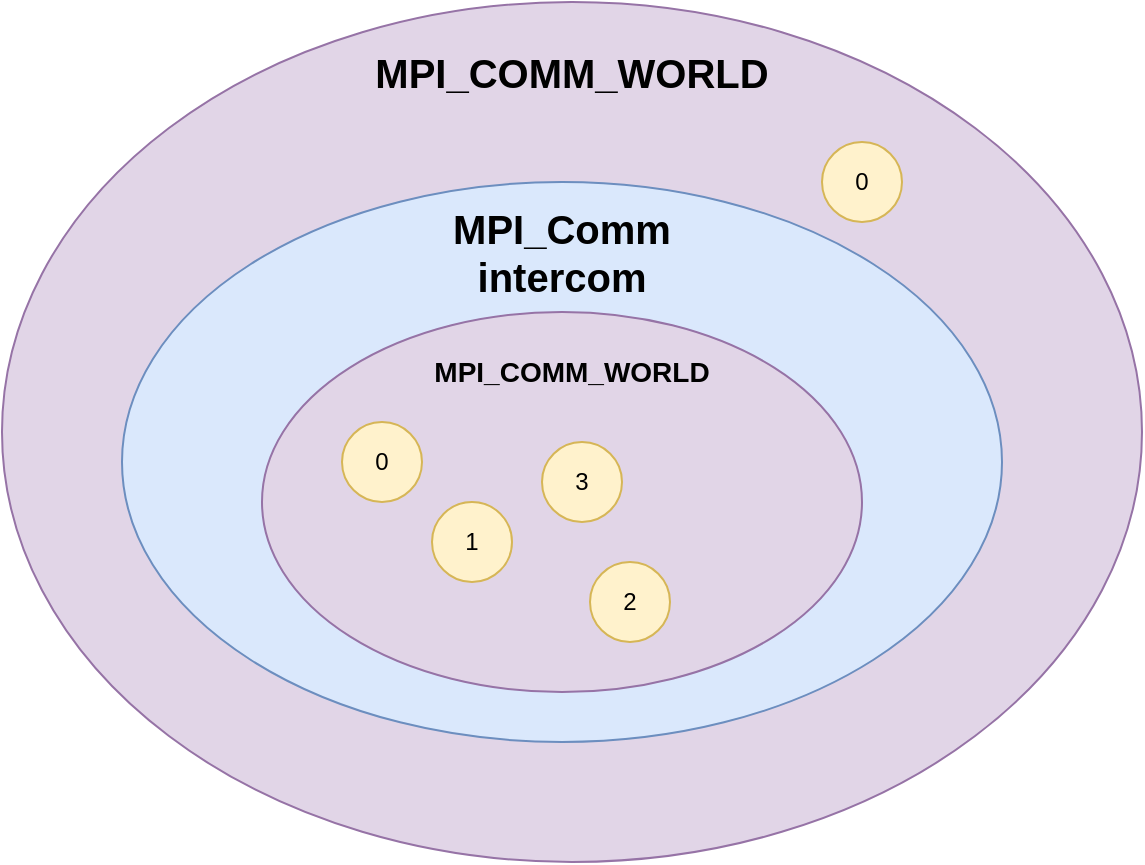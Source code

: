 <mxfile version="22.0.3" type="device">
  <diagram name="Página-1" id="pEpQsw88bxrzs4P2E10M">
    <mxGraphModel dx="1098" dy="687" grid="1" gridSize="10" guides="1" tooltips="1" connect="1" arrows="1" fold="1" page="1" pageScale="1" pageWidth="827" pageHeight="1169" math="0" shadow="0">
      <root>
        <mxCell id="0" />
        <mxCell id="1" parent="0" />
        <mxCell id="OT_t72DNXbIkr_OKzylJ-2" value="" style="ellipse;whiteSpace=wrap;html=1;fillColor=#e1d5e7;strokeColor=#9673a6;" vertex="1" parent="1">
          <mxGeometry x="80" y="110" width="570" height="430" as="geometry" />
        </mxCell>
        <mxCell id="OT_t72DNXbIkr_OKzylJ-3" value="&lt;b style=&quot;font-size: 20px;&quot;&gt;MPI_COMM_WORLD&lt;/b&gt;" style="text;html=1;strokeColor=none;fillColor=none;align=center;verticalAlign=middle;whiteSpace=wrap;rounded=0;fontSize=20;" vertex="1" parent="1">
          <mxGeometry x="335" y="130" width="60" height="30" as="geometry" />
        </mxCell>
        <mxCell id="OT_t72DNXbIkr_OKzylJ-4" value="" style="ellipse;whiteSpace=wrap;html=1;fillColor=#dae8fc;strokeColor=#6c8ebf;" vertex="1" parent="1">
          <mxGeometry x="140" y="200" width="440" height="280" as="geometry" />
        </mxCell>
        <mxCell id="OT_t72DNXbIkr_OKzylJ-5" value="&lt;b style=&quot;font-size: 20px;&quot;&gt;MPI_Comm intercom&lt;/b&gt;" style="text;html=1;strokeColor=none;fillColor=none;align=center;verticalAlign=middle;whiteSpace=wrap;rounded=0;fontSize=20;" vertex="1" parent="1">
          <mxGeometry x="330" y="220" width="60" height="30" as="geometry" />
        </mxCell>
        <mxCell id="OT_t72DNXbIkr_OKzylJ-7" value="0" style="ellipse;whiteSpace=wrap;html=1;aspect=fixed;fillColor=#fff2cc;strokeColor=#d6b656;" vertex="1" parent="1">
          <mxGeometry x="490" y="180" width="40" height="40" as="geometry" />
        </mxCell>
        <mxCell id="OT_t72DNXbIkr_OKzylJ-8" value="1" style="ellipse;whiteSpace=wrap;html=1;aspect=fixed;fillColor=#fff2cc;strokeColor=#d6b656;" vertex="1" parent="1">
          <mxGeometry x="250" y="320" width="40" height="40" as="geometry" />
        </mxCell>
        <mxCell id="OT_t72DNXbIkr_OKzylJ-9" value="" style="ellipse;whiteSpace=wrap;html=1;fillColor=#e1d5e7;strokeColor=#9673a6;" vertex="1" parent="1">
          <mxGeometry x="210" y="265" width="300" height="190" as="geometry" />
        </mxCell>
        <mxCell id="OT_t72DNXbIkr_OKzylJ-10" value="&lt;b style=&quot;font-size: 14px;&quot;&gt;MPI_COMM_WORLD&lt;/b&gt;" style="text;html=1;strokeColor=none;fillColor=none;align=center;verticalAlign=middle;whiteSpace=wrap;rounded=0;fontSize=14;" vertex="1" parent="1">
          <mxGeometry x="335" y="280" width="60" height="30" as="geometry" />
        </mxCell>
        <mxCell id="OT_t72DNXbIkr_OKzylJ-11" value="0" style="ellipse;whiteSpace=wrap;html=1;aspect=fixed;fillColor=#fff2cc;strokeColor=#d6b656;" vertex="1" parent="1">
          <mxGeometry x="250" y="320" width="40" height="40" as="geometry" />
        </mxCell>
        <mxCell id="OT_t72DNXbIkr_OKzylJ-12" value="1" style="ellipse;whiteSpace=wrap;html=1;aspect=fixed;fillColor=#fff2cc;strokeColor=#d6b656;" vertex="1" parent="1">
          <mxGeometry x="295" y="360" width="40" height="40" as="geometry" />
        </mxCell>
        <mxCell id="OT_t72DNXbIkr_OKzylJ-13" value="2" style="ellipse;whiteSpace=wrap;html=1;aspect=fixed;fillColor=#fff2cc;strokeColor=#d6b656;" vertex="1" parent="1">
          <mxGeometry x="374" y="390" width="40" height="40" as="geometry" />
        </mxCell>
        <mxCell id="OT_t72DNXbIkr_OKzylJ-14" value="3" style="ellipse;whiteSpace=wrap;html=1;aspect=fixed;fillColor=#fff2cc;strokeColor=#d6b656;" vertex="1" parent="1">
          <mxGeometry x="350" y="330" width="40" height="40" as="geometry" />
        </mxCell>
      </root>
    </mxGraphModel>
  </diagram>
</mxfile>
